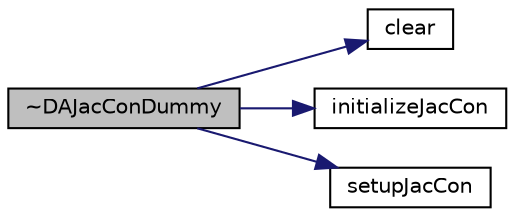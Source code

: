 digraph "~DAJacConDummy"
{
  bgcolor="transparent";
  edge [fontname="Helvetica",fontsize="10",labelfontname="Helvetica",labelfontsize="10"];
  node [fontname="Helvetica",fontsize="10",shape=record];
  rankdir="LR";
  Node2 [label="~DAJacConDummy",height=0.2,width=0.4,color="black", fillcolor="grey75", style="filled", fontcolor="black"];
  Node2 -> Node3 [color="midnightblue",fontsize="10",style="solid",fontname="Helvetica"];
  Node3 [label="clear",height=0.2,width=0.4,color="black",URL="$classFoam_1_1DAJacConDummy.html#ac8bb3912a3ce86b15842e79d0b421204",tooltip="clear members in parent and child objects "];
  Node2 -> Node4 [color="midnightblue",fontsize="10",style="solid",fontname="Helvetica"];
  Node4 [label="initializeJacCon",height=0.2,width=0.4,color="black",URL="$classFoam_1_1DAJacConDummy.html#a0d689ecbe7e63c7fdc9926b21df7d6b6",tooltip="initialize the state Jacobian connectivity matrix "];
  Node2 -> Node5 [color="midnightblue",fontsize="10",style="solid",fontname="Helvetica"];
  Node5 [label="setupJacCon",height=0.2,width=0.4,color="black",URL="$classFoam_1_1DAJacConDummy.html#a38665183153112bc58257039d500089c",tooltip="assign 1 to all non-zero elements for the Jacobian connecitivyt matrix "];
}
